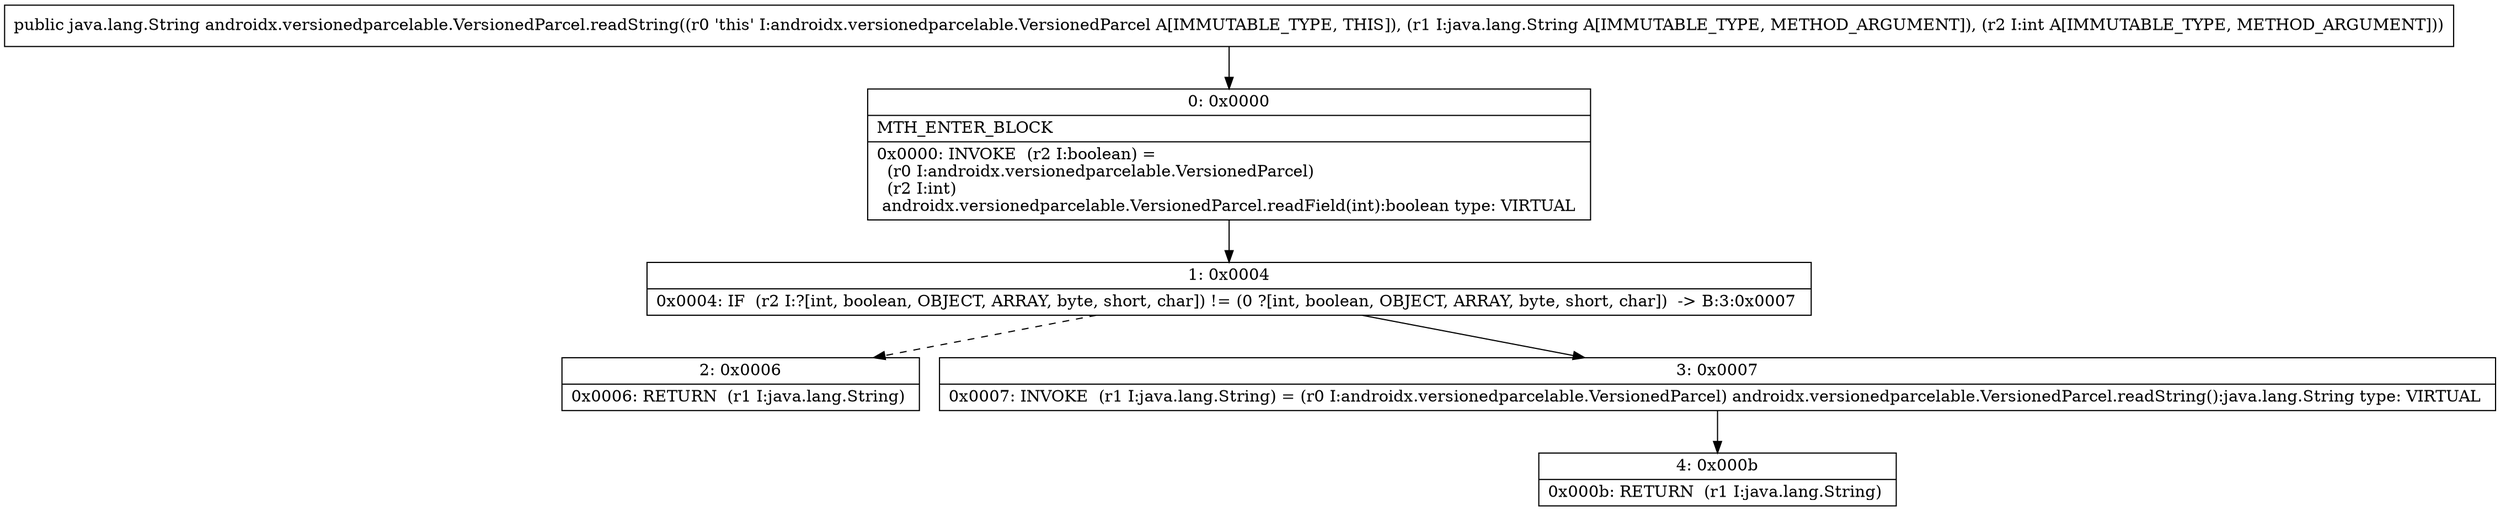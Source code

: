 digraph "CFG forandroidx.versionedparcelable.VersionedParcel.readString(Ljava\/lang\/String;I)Ljava\/lang\/String;" {
Node_0 [shape=record,label="{0\:\ 0x0000|MTH_ENTER_BLOCK\l|0x0000: INVOKE  (r2 I:boolean) = \l  (r0 I:androidx.versionedparcelable.VersionedParcel)\l  (r2 I:int)\l androidx.versionedparcelable.VersionedParcel.readField(int):boolean type: VIRTUAL \l}"];
Node_1 [shape=record,label="{1\:\ 0x0004|0x0004: IF  (r2 I:?[int, boolean, OBJECT, ARRAY, byte, short, char]) != (0 ?[int, boolean, OBJECT, ARRAY, byte, short, char])  \-\> B:3:0x0007 \l}"];
Node_2 [shape=record,label="{2\:\ 0x0006|0x0006: RETURN  (r1 I:java.lang.String) \l}"];
Node_3 [shape=record,label="{3\:\ 0x0007|0x0007: INVOKE  (r1 I:java.lang.String) = (r0 I:androidx.versionedparcelable.VersionedParcel) androidx.versionedparcelable.VersionedParcel.readString():java.lang.String type: VIRTUAL \l}"];
Node_4 [shape=record,label="{4\:\ 0x000b|0x000b: RETURN  (r1 I:java.lang.String) \l}"];
MethodNode[shape=record,label="{public java.lang.String androidx.versionedparcelable.VersionedParcel.readString((r0 'this' I:androidx.versionedparcelable.VersionedParcel A[IMMUTABLE_TYPE, THIS]), (r1 I:java.lang.String A[IMMUTABLE_TYPE, METHOD_ARGUMENT]), (r2 I:int A[IMMUTABLE_TYPE, METHOD_ARGUMENT])) }"];
MethodNode -> Node_0;
Node_0 -> Node_1;
Node_1 -> Node_2[style=dashed];
Node_1 -> Node_3;
Node_3 -> Node_4;
}

